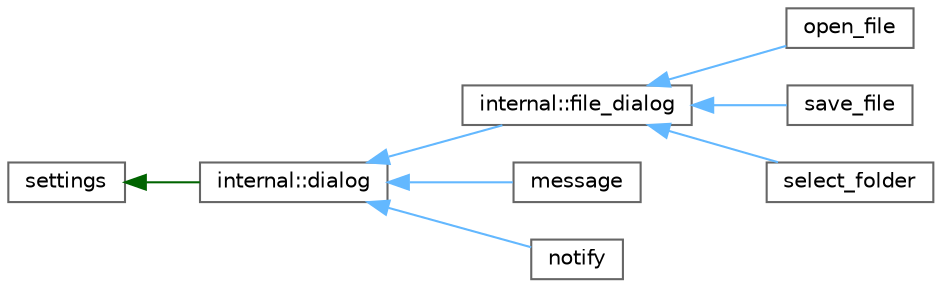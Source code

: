 digraph "Graphical Class Hierarchy"
{
 // LATEX_PDF_SIZE
  bgcolor="transparent";
  edge [fontname=Helvetica,fontsize=10,labelfontname=Helvetica,labelfontsize=10];
  node [fontname=Helvetica,fontsize=10,shape=box,height=0.2,width=0.4];
  rankdir="LR";
  Node0 [id="Node000000",label="settings",height=0.2,width=0.4,color="grey40", fillcolor="white", style="filled",URL="$classsettings.html",tooltip=" "];
  Node0 -> Node1 [id="edge78_Node000000_Node000001",dir="back",color="darkgreen",style="solid",tooltip=" "];
  Node1 [id="Node000001",label="internal::dialog",height=0.2,width=0.4,color="grey40", fillcolor="white", style="filled",URL="$classinternal_1_1dialog.html",tooltip=" "];
  Node1 -> Node2 [id="edge79_Node000001_Node000002",dir="back",color="steelblue1",style="solid",tooltip=" "];
  Node2 [id="Node000002",label="internal::file_dialog",height=0.2,width=0.4,color="grey40", fillcolor="white", style="filled",URL="$classinternal_1_1file__dialog.html",tooltip=" "];
  Node2 -> Node3 [id="edge80_Node000002_Node000003",dir="back",color="steelblue1",style="solid",tooltip=" "];
  Node3 [id="Node000003",label="open_file",height=0.2,width=0.4,color="grey40", fillcolor="white", style="filled",URL="$classopen__file.html",tooltip=" "];
  Node2 -> Node4 [id="edge81_Node000002_Node000004",dir="back",color="steelblue1",style="solid",tooltip=" "];
  Node4 [id="Node000004",label="save_file",height=0.2,width=0.4,color="grey40", fillcolor="white", style="filled",URL="$classsave__file.html",tooltip=" "];
  Node2 -> Node5 [id="edge82_Node000002_Node000005",dir="back",color="steelblue1",style="solid",tooltip=" "];
  Node5 [id="Node000005",label="select_folder",height=0.2,width=0.4,color="grey40", fillcolor="white", style="filled",URL="$classselect__folder.html",tooltip=" "];
  Node1 -> Node6 [id="edge83_Node000001_Node000006",dir="back",color="steelblue1",style="solid",tooltip=" "];
  Node6 [id="Node000006",label="message",height=0.2,width=0.4,color="grey40", fillcolor="white", style="filled",URL="$classmessage.html",tooltip=" "];
  Node1 -> Node7 [id="edge84_Node000001_Node000007",dir="back",color="steelblue1",style="solid",tooltip=" "];
  Node7 [id="Node000007",label="notify",height=0.2,width=0.4,color="grey40", fillcolor="white", style="filled",URL="$classnotify.html",tooltip=" "];
}
